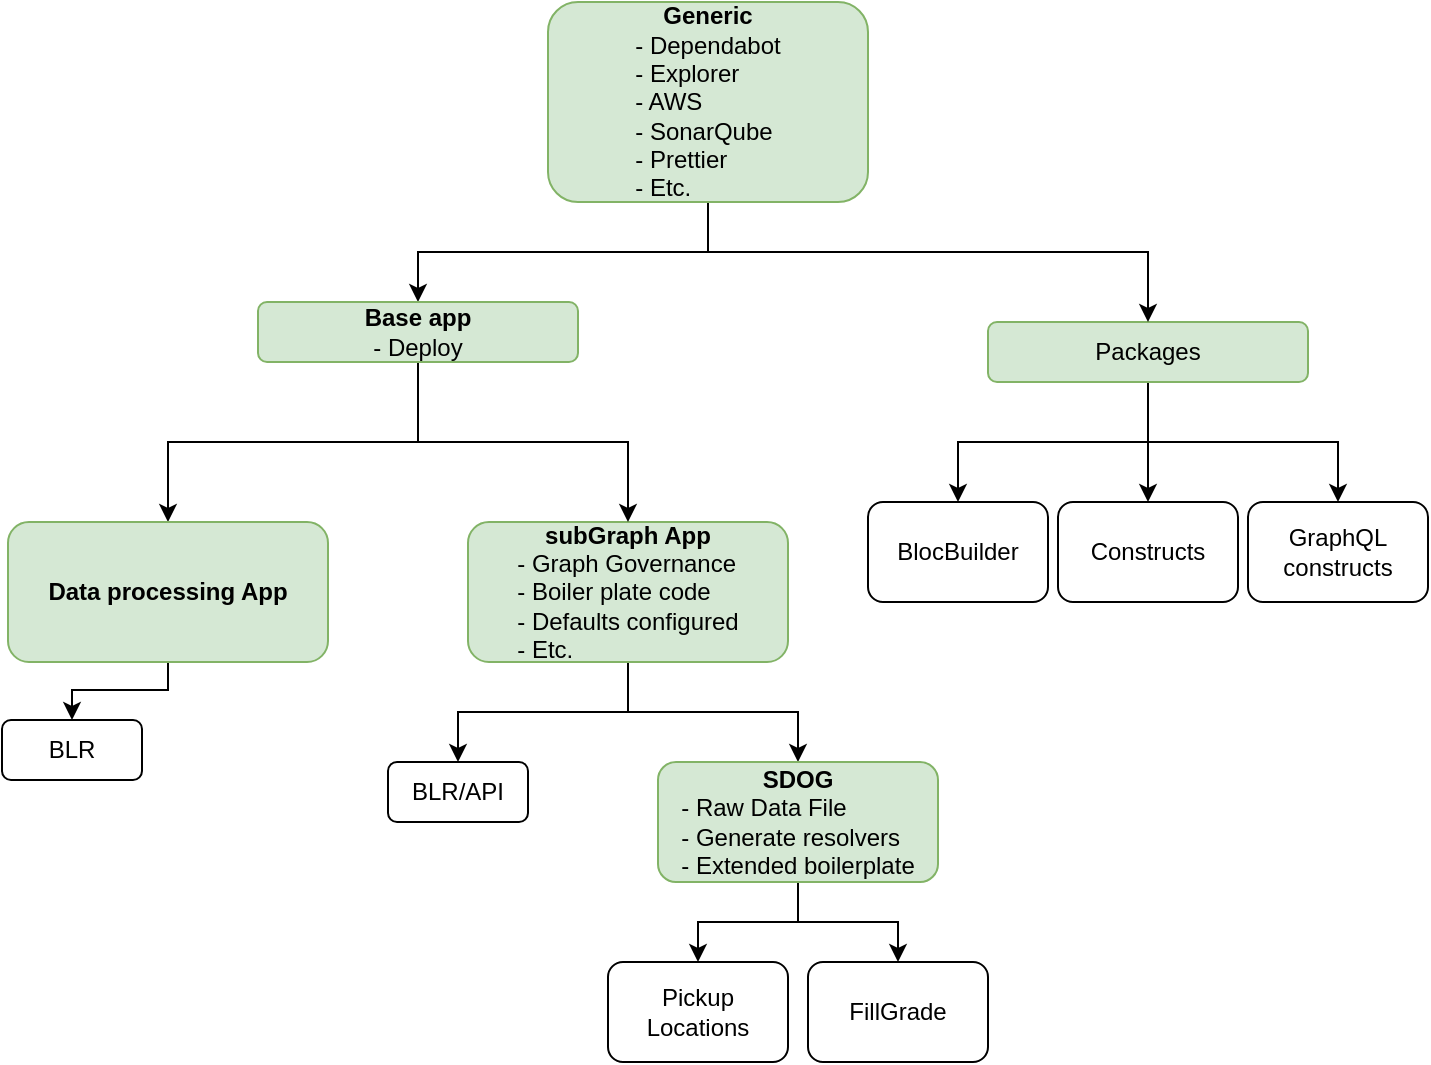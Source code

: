 <mxfile version="20.7.4" type="github">
  <diagram id="DK9FFWtZIJQsgvuGBpdh" name="Page-1">
    <mxGraphModel dx="1604" dy="821" grid="0" gridSize="10" guides="1" tooltips="1" connect="1" arrows="1" fold="1" page="0" pageScale="1" pageWidth="850" pageHeight="1100" math="0" shadow="0">
      <root>
        <mxCell id="0" />
        <mxCell id="1" parent="0" />
        <mxCell id="OEN8ebr0Ogf5Hsco8_dP-31" style="edgeStyle=orthogonalEdgeStyle;rounded=0;orthogonalLoop=1;jettySize=auto;html=1;entryX=0.5;entryY=0;entryDx=0;entryDy=0;" edge="1" parent="1" source="OEN8ebr0Ogf5Hsco8_dP-8" target="OEN8ebr0Ogf5Hsco8_dP-17">
          <mxGeometry relative="1" as="geometry" />
        </mxCell>
        <mxCell id="OEN8ebr0Ogf5Hsco8_dP-36" style="edgeStyle=orthogonalEdgeStyle;rounded=0;orthogonalLoop=1;jettySize=auto;html=1;" edge="1" parent="1" source="OEN8ebr0Ogf5Hsco8_dP-8" target="OEN8ebr0Ogf5Hsco8_dP-3">
          <mxGeometry relative="1" as="geometry" />
        </mxCell>
        <mxCell id="OEN8ebr0Ogf5Hsco8_dP-8" value="&lt;b&gt;subGraph App&lt;/b&gt;&lt;br&gt;&lt;div style=&quot;text-align: left;&quot;&gt;&lt;span style=&quot;background-color: initial;&quot;&gt;- Graph Governance&lt;/span&gt;&lt;/div&gt;&lt;div style=&quot;text-align: left;&quot;&gt;&lt;span style=&quot;background-color: initial;&quot;&gt;- Boiler plate code&lt;/span&gt;&lt;/div&gt;&lt;div style=&quot;text-align: left;&quot;&gt;&lt;span style=&quot;background-color: initial;&quot;&gt;- Defaults configured&lt;br&gt;- Etc.&lt;/span&gt;&lt;/div&gt;" style="rounded=1;whiteSpace=wrap;html=1;fillColor=#d5e8d4;strokeColor=#82b366;" vertex="1" parent="1">
          <mxGeometry x="190" y="270" width="160" height="70" as="geometry" />
        </mxCell>
        <mxCell id="OEN8ebr0Ogf5Hsco8_dP-3" value="BLR/API" style="rounded=1;whiteSpace=wrap;html=1;" vertex="1" parent="1">
          <mxGeometry x="150" y="390" width="70" height="30" as="geometry" />
        </mxCell>
        <mxCell id="OEN8ebr0Ogf5Hsco8_dP-4" value="Pickup Locations" style="rounded=1;whiteSpace=wrap;html=1;" vertex="1" parent="1">
          <mxGeometry x="260" y="490" width="90" height="50" as="geometry" />
        </mxCell>
        <mxCell id="OEN8ebr0Ogf5Hsco8_dP-32" style="edgeStyle=orthogonalEdgeStyle;rounded=0;orthogonalLoop=1;jettySize=auto;html=1;entryX=0.5;entryY=0;entryDx=0;entryDy=0;" edge="1" parent="1" source="OEN8ebr0Ogf5Hsco8_dP-17" target="OEN8ebr0Ogf5Hsco8_dP-4">
          <mxGeometry relative="1" as="geometry" />
        </mxCell>
        <mxCell id="OEN8ebr0Ogf5Hsco8_dP-34" style="edgeStyle=orthogonalEdgeStyle;rounded=0;orthogonalLoop=1;jettySize=auto;html=1;entryX=0.5;entryY=0;entryDx=0;entryDy=0;" edge="1" parent="1" source="OEN8ebr0Ogf5Hsco8_dP-17" target="OEN8ebr0Ogf5Hsco8_dP-33">
          <mxGeometry relative="1" as="geometry" />
        </mxCell>
        <mxCell id="OEN8ebr0Ogf5Hsco8_dP-17" value="&lt;b&gt;SDOG&lt;/b&gt;&lt;br&gt;&lt;div style=&quot;text-align: left;&quot;&gt;&lt;span style=&quot;background-color: initial;&quot;&gt;- Raw Data File&lt;/span&gt;&lt;/div&gt;&lt;div style=&quot;text-align: left;&quot;&gt;&lt;span style=&quot;background-color: initial;&quot;&gt;- Generate resolvers&lt;br&gt;- Extended boilerplate&lt;/span&gt;&lt;/div&gt;" style="rounded=1;whiteSpace=wrap;html=1;fillColor=#d5e8d4;strokeColor=#82b366;" vertex="1" parent="1">
          <mxGeometry x="285" y="390" width="140" height="60" as="geometry" />
        </mxCell>
        <mxCell id="OEN8ebr0Ogf5Hsco8_dP-42" style="edgeStyle=orthogonalEdgeStyle;rounded=0;orthogonalLoop=1;jettySize=auto;html=1;entryX=0.5;entryY=0;entryDx=0;entryDy=0;" edge="1" parent="1" source="OEN8ebr0Ogf5Hsco8_dP-20" target="OEN8ebr0Ogf5Hsco8_dP-39">
          <mxGeometry relative="1" as="geometry" />
        </mxCell>
        <mxCell id="OEN8ebr0Ogf5Hsco8_dP-43" style="edgeStyle=orthogonalEdgeStyle;rounded=0;orthogonalLoop=1;jettySize=auto;html=1;" edge="1" parent="1" source="OEN8ebr0Ogf5Hsco8_dP-20" target="OEN8ebr0Ogf5Hsco8_dP-40">
          <mxGeometry relative="1" as="geometry" />
        </mxCell>
        <mxCell id="OEN8ebr0Ogf5Hsco8_dP-44" style="edgeStyle=orthogonalEdgeStyle;rounded=0;orthogonalLoop=1;jettySize=auto;html=1;" edge="1" parent="1" source="OEN8ebr0Ogf5Hsco8_dP-20" target="OEN8ebr0Ogf5Hsco8_dP-41">
          <mxGeometry relative="1" as="geometry" />
        </mxCell>
        <mxCell id="OEN8ebr0Ogf5Hsco8_dP-20" value="Packages" style="rounded=1;whiteSpace=wrap;html=1;fillColor=#d5e8d4;strokeColor=#82b366;" vertex="1" parent="1">
          <mxGeometry x="450" y="170" width="160" height="30" as="geometry" />
        </mxCell>
        <mxCell id="OEN8ebr0Ogf5Hsco8_dP-37" style="edgeStyle=orthogonalEdgeStyle;rounded=0;orthogonalLoop=1;jettySize=auto;html=1;entryX=0.5;entryY=0;entryDx=0;entryDy=0;" edge="1" parent="1" source="OEN8ebr0Ogf5Hsco8_dP-21" target="OEN8ebr0Ogf5Hsco8_dP-20">
          <mxGeometry relative="1" as="geometry">
            <Array as="points">
              <mxPoint x="310" y="135" />
              <mxPoint x="530" y="135" />
            </Array>
          </mxGeometry>
        </mxCell>
        <mxCell id="OEN8ebr0Ogf5Hsco8_dP-38" style="edgeStyle=orthogonalEdgeStyle;rounded=0;orthogonalLoop=1;jettySize=auto;html=1;entryX=0.5;entryY=0;entryDx=0;entryDy=0;" edge="1" parent="1" source="OEN8ebr0Ogf5Hsco8_dP-21" target="OEN8ebr0Ogf5Hsco8_dP-26">
          <mxGeometry relative="1" as="geometry" />
        </mxCell>
        <mxCell id="OEN8ebr0Ogf5Hsco8_dP-21" value="&lt;b&gt;Generic&lt;/b&gt;&lt;br&gt;&lt;div style=&quot;text-align: left;&quot;&gt;&lt;span style=&quot;background-color: initial;&quot;&gt;- Dependabot&lt;/span&gt;&lt;/div&gt;&lt;div style=&quot;text-align: left;&quot;&gt;&lt;span style=&quot;background-color: initial;&quot;&gt;- Explorer&lt;/span&gt;&lt;/div&gt;&lt;div style=&quot;text-align: left;&quot;&gt;&lt;span style=&quot;background-color: initial;&quot;&gt;- AWS&lt;/span&gt;&lt;/div&gt;&lt;div style=&quot;text-align: left;&quot;&gt;&lt;span style=&quot;background-color: initial;&quot;&gt;- SonarQube&lt;br&gt;- Prettier&amp;nbsp;&lt;br&gt;- Etc.&lt;/span&gt;&lt;/div&gt;" style="rounded=1;whiteSpace=wrap;html=1;fillColor=#d5e8d4;strokeColor=#82b366;" vertex="1" parent="1">
          <mxGeometry x="230" y="10" width="160" height="100" as="geometry" />
        </mxCell>
        <mxCell id="OEN8ebr0Ogf5Hsco8_dP-27" style="edgeStyle=orthogonalEdgeStyle;rounded=0;orthogonalLoop=1;jettySize=auto;html=1;entryX=0.5;entryY=0;entryDx=0;entryDy=0;" edge="1" parent="1" source="OEN8ebr0Ogf5Hsco8_dP-26" target="OEN8ebr0Ogf5Hsco8_dP-8">
          <mxGeometry relative="1" as="geometry" />
        </mxCell>
        <mxCell id="OEN8ebr0Ogf5Hsco8_dP-29" style="edgeStyle=orthogonalEdgeStyle;rounded=0;orthogonalLoop=1;jettySize=auto;html=1;entryX=0.5;entryY=0;entryDx=0;entryDy=0;" edge="1" parent="1" source="OEN8ebr0Ogf5Hsco8_dP-26" target="OEN8ebr0Ogf5Hsco8_dP-28">
          <mxGeometry relative="1" as="geometry" />
        </mxCell>
        <mxCell id="OEN8ebr0Ogf5Hsco8_dP-26" value="&lt;b&gt;Base app&lt;br&gt;&lt;/b&gt;- Deploy&lt;b&gt;&lt;br&gt;&lt;/b&gt;" style="rounded=1;whiteSpace=wrap;html=1;fillColor=#d5e8d4;strokeColor=#82b366;" vertex="1" parent="1">
          <mxGeometry x="85" y="160" width="160" height="30" as="geometry" />
        </mxCell>
        <mxCell id="OEN8ebr0Ogf5Hsco8_dP-47" style="edgeStyle=orthogonalEdgeStyle;rounded=0;orthogonalLoop=1;jettySize=auto;html=1;" edge="1" parent="1" source="OEN8ebr0Ogf5Hsco8_dP-28" target="OEN8ebr0Ogf5Hsco8_dP-45">
          <mxGeometry relative="1" as="geometry">
            <Array as="points">
              <mxPoint x="40" y="354" />
              <mxPoint x="-8" y="354" />
            </Array>
          </mxGeometry>
        </mxCell>
        <mxCell id="OEN8ebr0Ogf5Hsco8_dP-28" value="&lt;b&gt;Data processing App&lt;/b&gt;" style="rounded=1;whiteSpace=wrap;html=1;fillColor=#d5e8d4;strokeColor=#82b366;" vertex="1" parent="1">
          <mxGeometry x="-40" y="270" width="160" height="70" as="geometry" />
        </mxCell>
        <mxCell id="OEN8ebr0Ogf5Hsco8_dP-33" value="FillGrade" style="rounded=1;whiteSpace=wrap;html=1;" vertex="1" parent="1">
          <mxGeometry x="360" y="490" width="90" height="50" as="geometry" />
        </mxCell>
        <mxCell id="OEN8ebr0Ogf5Hsco8_dP-39" value="BlocBuilder" style="rounded=1;whiteSpace=wrap;html=1;" vertex="1" parent="1">
          <mxGeometry x="390" y="260" width="90" height="50" as="geometry" />
        </mxCell>
        <mxCell id="OEN8ebr0Ogf5Hsco8_dP-40" value="Constructs" style="rounded=1;whiteSpace=wrap;html=1;" vertex="1" parent="1">
          <mxGeometry x="485" y="260" width="90" height="50" as="geometry" />
        </mxCell>
        <mxCell id="OEN8ebr0Ogf5Hsco8_dP-41" value="GraphQL constructs" style="rounded=1;whiteSpace=wrap;html=1;" vertex="1" parent="1">
          <mxGeometry x="580" y="260" width="90" height="50" as="geometry" />
        </mxCell>
        <mxCell id="OEN8ebr0Ogf5Hsco8_dP-45" value="BLR" style="rounded=1;whiteSpace=wrap;html=1;" vertex="1" parent="1">
          <mxGeometry x="-43" y="369" width="70" height="30" as="geometry" />
        </mxCell>
      </root>
    </mxGraphModel>
  </diagram>
</mxfile>
